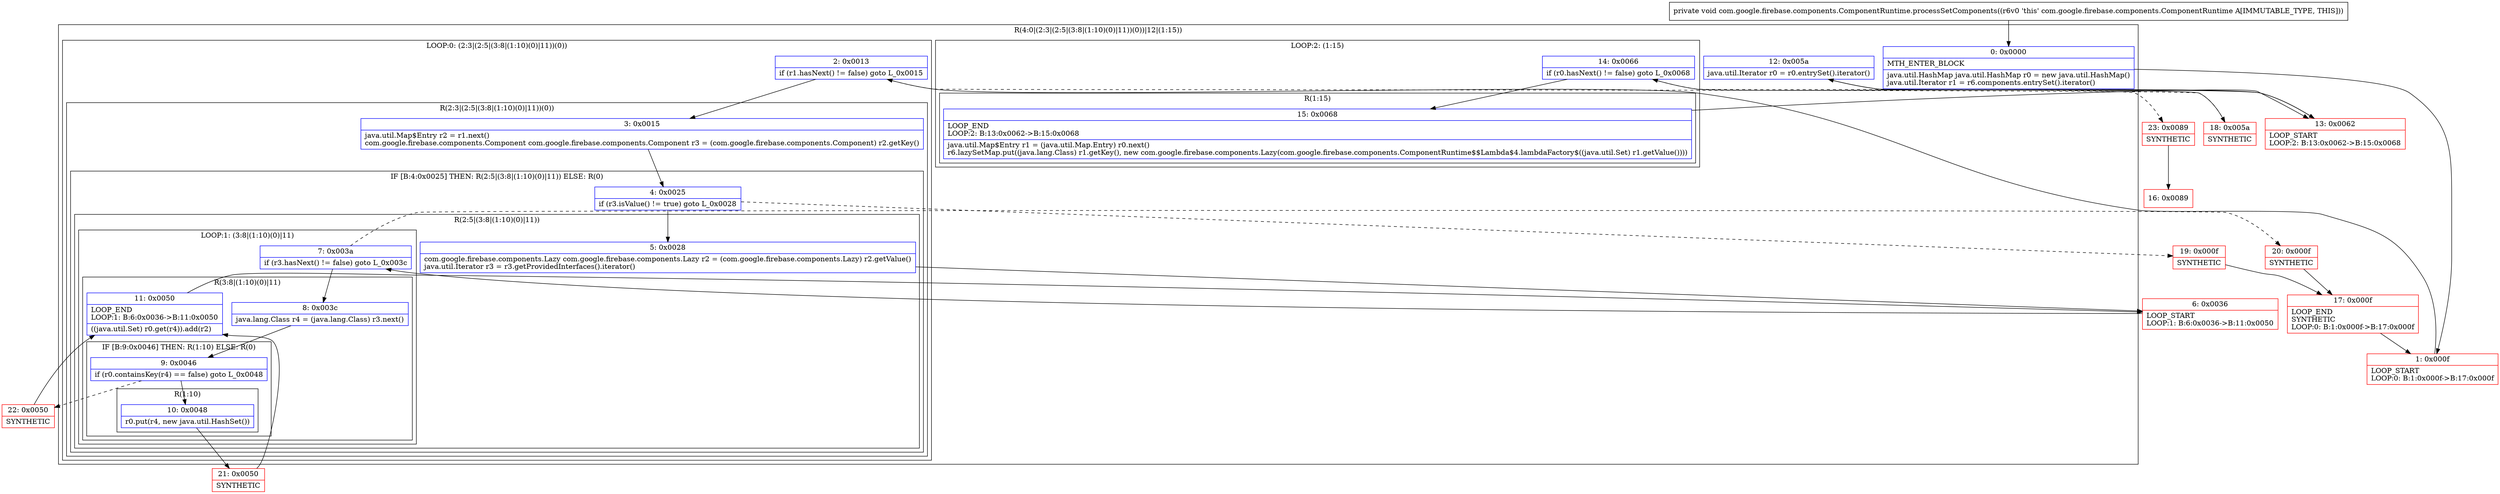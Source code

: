 digraph "CFG forcom.google.firebase.components.ComponentRuntime.processSetComponents()V" {
subgraph cluster_Region_389868009 {
label = "R(4:0|(2:3|(2:5|(3:8|(1:10)(0)|11))(0))|12|(1:15))";
node [shape=record,color=blue];
Node_0 [shape=record,label="{0\:\ 0x0000|MTH_ENTER_BLOCK\l|java.util.HashMap java.util.HashMap r0 = new java.util.HashMap()\ljava.util.Iterator r1 = r6.components.entrySet().iterator()\l}"];
subgraph cluster_LoopRegion_1684075867 {
label = "LOOP:0: (2:3|(2:5|(3:8|(1:10)(0)|11))(0))";
node [shape=record,color=blue];
Node_2 [shape=record,label="{2\:\ 0x0013|if (r1.hasNext() != false) goto L_0x0015\l}"];
subgraph cluster_Region_1798651335 {
label = "R(2:3|(2:5|(3:8|(1:10)(0)|11))(0))";
node [shape=record,color=blue];
Node_3 [shape=record,label="{3\:\ 0x0015|java.util.Map$Entry r2 = r1.next()\lcom.google.firebase.components.Component com.google.firebase.components.Component r3 = (com.google.firebase.components.Component) r2.getKey()\l}"];
subgraph cluster_IfRegion_2011104621 {
label = "IF [B:4:0x0025] THEN: R(2:5|(3:8|(1:10)(0)|11)) ELSE: R(0)";
node [shape=record,color=blue];
Node_4 [shape=record,label="{4\:\ 0x0025|if (r3.isValue() != true) goto L_0x0028\l}"];
subgraph cluster_Region_1544035799 {
label = "R(2:5|(3:8|(1:10)(0)|11))";
node [shape=record,color=blue];
Node_5 [shape=record,label="{5\:\ 0x0028|com.google.firebase.components.Lazy com.google.firebase.components.Lazy r2 = (com.google.firebase.components.Lazy) r2.getValue()\ljava.util.Iterator r3 = r3.getProvidedInterfaces().iterator()\l}"];
subgraph cluster_LoopRegion_1030173672 {
label = "LOOP:1: (3:8|(1:10)(0)|11)";
node [shape=record,color=blue];
Node_7 [shape=record,label="{7\:\ 0x003a|if (r3.hasNext() != false) goto L_0x003c\l}"];
subgraph cluster_Region_464977145 {
label = "R(3:8|(1:10)(0)|11)";
node [shape=record,color=blue];
Node_8 [shape=record,label="{8\:\ 0x003c|java.lang.Class r4 = (java.lang.Class) r3.next()\l}"];
subgraph cluster_IfRegion_1303001999 {
label = "IF [B:9:0x0046] THEN: R(1:10) ELSE: R(0)";
node [shape=record,color=blue];
Node_9 [shape=record,label="{9\:\ 0x0046|if (r0.containsKey(r4) == false) goto L_0x0048\l}"];
subgraph cluster_Region_1181590075 {
label = "R(1:10)";
node [shape=record,color=blue];
Node_10 [shape=record,label="{10\:\ 0x0048|r0.put(r4, new java.util.HashSet())\l}"];
}
subgraph cluster_Region_2033912944 {
label = "R(0)";
node [shape=record,color=blue];
}
}
Node_11 [shape=record,label="{11\:\ 0x0050|LOOP_END\lLOOP:1: B:6:0x0036\-\>B:11:0x0050\l|((java.util.Set) r0.get(r4)).add(r2)\l}"];
}
}
}
subgraph cluster_Region_1257789226 {
label = "R(0)";
node [shape=record,color=blue];
}
}
}
}
Node_12 [shape=record,label="{12\:\ 0x005a|java.util.Iterator r0 = r0.entrySet().iterator()\l}"];
subgraph cluster_LoopRegion_693217539 {
label = "LOOP:2: (1:15)";
node [shape=record,color=blue];
Node_14 [shape=record,label="{14\:\ 0x0066|if (r0.hasNext() != false) goto L_0x0068\l}"];
subgraph cluster_Region_757938098 {
label = "R(1:15)";
node [shape=record,color=blue];
Node_15 [shape=record,label="{15\:\ 0x0068|LOOP_END\lLOOP:2: B:13:0x0062\-\>B:15:0x0068\l|java.util.Map$Entry r1 = (java.util.Map.Entry) r0.next()\lr6.lazySetMap.put((java.lang.Class) r1.getKey(), new com.google.firebase.components.Lazy(com.google.firebase.components.ComponentRuntime$$Lambda$4.lambdaFactory$((java.util.Set) r1.getValue())))\l}"];
}
}
}
Node_1 [shape=record,color=red,label="{1\:\ 0x000f|LOOP_START\lLOOP:0: B:1:0x000f\-\>B:17:0x000f\l}"];
Node_6 [shape=record,color=red,label="{6\:\ 0x0036|LOOP_START\lLOOP:1: B:6:0x0036\-\>B:11:0x0050\l}"];
Node_13 [shape=record,color=red,label="{13\:\ 0x0062|LOOP_START\lLOOP:2: B:13:0x0062\-\>B:15:0x0068\l}"];
Node_16 [shape=record,color=red,label="{16\:\ 0x0089}"];
Node_17 [shape=record,color=red,label="{17\:\ 0x000f|LOOP_END\lSYNTHETIC\lLOOP:0: B:1:0x000f\-\>B:17:0x000f\l}"];
Node_18 [shape=record,color=red,label="{18\:\ 0x005a|SYNTHETIC\l}"];
Node_19 [shape=record,color=red,label="{19\:\ 0x000f|SYNTHETIC\l}"];
Node_20 [shape=record,color=red,label="{20\:\ 0x000f|SYNTHETIC\l}"];
Node_21 [shape=record,color=red,label="{21\:\ 0x0050|SYNTHETIC\l}"];
Node_22 [shape=record,color=red,label="{22\:\ 0x0050|SYNTHETIC\l}"];
Node_23 [shape=record,color=red,label="{23\:\ 0x0089|SYNTHETIC\l}"];
MethodNode[shape=record,label="{private void com.google.firebase.components.ComponentRuntime.processSetComponents((r6v0 'this' com.google.firebase.components.ComponentRuntime A[IMMUTABLE_TYPE, THIS])) }"];
MethodNode -> Node_0;
Node_0 -> Node_1;
Node_2 -> Node_3;
Node_2 -> Node_18[style=dashed];
Node_3 -> Node_4;
Node_4 -> Node_5;
Node_4 -> Node_19[style=dashed];
Node_5 -> Node_6;
Node_7 -> Node_8;
Node_7 -> Node_20[style=dashed];
Node_8 -> Node_9;
Node_9 -> Node_10;
Node_9 -> Node_22[style=dashed];
Node_10 -> Node_21;
Node_11 -> Node_6;
Node_12 -> Node_13;
Node_14 -> Node_15;
Node_14 -> Node_23[style=dashed];
Node_15 -> Node_13;
Node_1 -> Node_2;
Node_6 -> Node_7;
Node_13 -> Node_14;
Node_17 -> Node_1;
Node_18 -> Node_12;
Node_19 -> Node_17;
Node_20 -> Node_17;
Node_21 -> Node_11;
Node_22 -> Node_11;
Node_23 -> Node_16;
}

